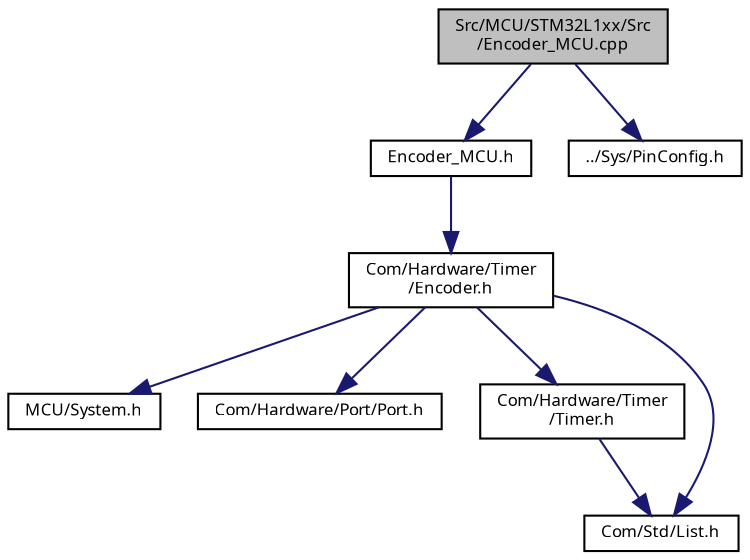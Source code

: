 digraph "Src/MCU/STM32L1xx/Src/Encoder_MCU.cpp"
{
  edge [fontname="Sans",fontsize="8",labelfontname="Sans",labelfontsize="8"];
  node [fontname="Sans",fontsize="8",shape=record];
  Node1 [label="Src/MCU/STM32L1xx/Src\l/Encoder_MCU.cpp",height=0.2,width=0.4,color="black", fillcolor="grey75", style="filled", fontcolor="black"];
  Node1 -> Node2 [color="midnightblue",fontsize="8",style="solid",fontname="Sans"];
  Node2 [label="Encoder_MCU.h",height=0.2,width=0.4,color="black", fillcolor="white", style="filled",URL="$_encoder___m_c_u_8h.html"];
  Node2 -> Node3 [color="midnightblue",fontsize="8",style="solid",fontname="Sans"];
  Node3 [label="Com/Hardware/Timer\l/Encoder.h",height=0.2,width=0.4,color="black", fillcolor="white", style="filled",URL="$_encoder_8h.html"];
  Node3 -> Node4 [color="midnightblue",fontsize="8",style="solid",fontname="Sans"];
  Node4 [label="MCU/System.h",height=0.2,width=0.4,color="black", fillcolor="white", style="filled",URL="$_system_8h.html"];
  Node3 -> Node5 [color="midnightblue",fontsize="8",style="solid",fontname="Sans"];
  Node5 [label="Com/Hardware/Port/Port.h",height=0.2,width=0.4,color="black", fillcolor="white", style="filled",URL="$_port_8h.html"];
  Node3 -> Node6 [color="midnightblue",fontsize="8",style="solid",fontname="Sans"];
  Node6 [label="Com/Hardware/Timer\l/Timer.h",height=0.2,width=0.4,color="black", fillcolor="white", style="filled",URL="$_hardware_2_timer_2_timer_8h_source.html"];
  Node6 -> Node7 [color="midnightblue",fontsize="8",style="solid",fontname="Sans"];
  Node7 [label="Com/Std/List.h",height=0.2,width=0.4,color="black", fillcolor="white", style="filled",URL="$_list_8h.html"];
  Node3 -> Node7 [color="midnightblue",fontsize="8",style="solid",fontname="Sans"];
  Node1 -> Node8 [color="midnightblue",fontsize="8",style="solid",fontname="Sans"];
  Node8 [label="../Sys/PinConfig.h",height=0.2,width=0.4,color="black", fillcolor="white", style="filled",URL="$_pin_config_8h.html"];
}
